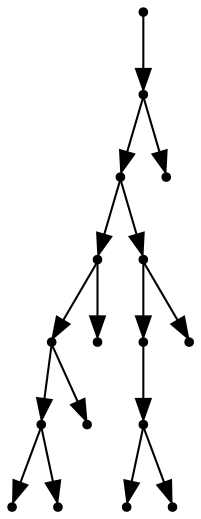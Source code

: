 digraph {
  16 [shape=point];
  15 [shape=point];
  13 [shape=point];
  6 [shape=point];
  4 [shape=point];
  2 [shape=point];
  0 [shape=point];
  1 [shape=point];
  3 [shape=point];
  5 [shape=point];
  12 [shape=point];
  10 [shape=point];
  9 [shape=point];
  7 [shape=point];
  8 [shape=point];
  11 [shape=point];
  14 [shape=point];
16 -> 15;
15 -> 13;
13 -> 6;
6 -> 4;
4 -> 2;
2 -> 0;
2 -> 1;
4 -> 3;
6 -> 5;
13 -> 12;
12 -> 10;
10 -> 9;
9 -> 7;
9 -> 8;
12 -> 11;
15 -> 14;
}

